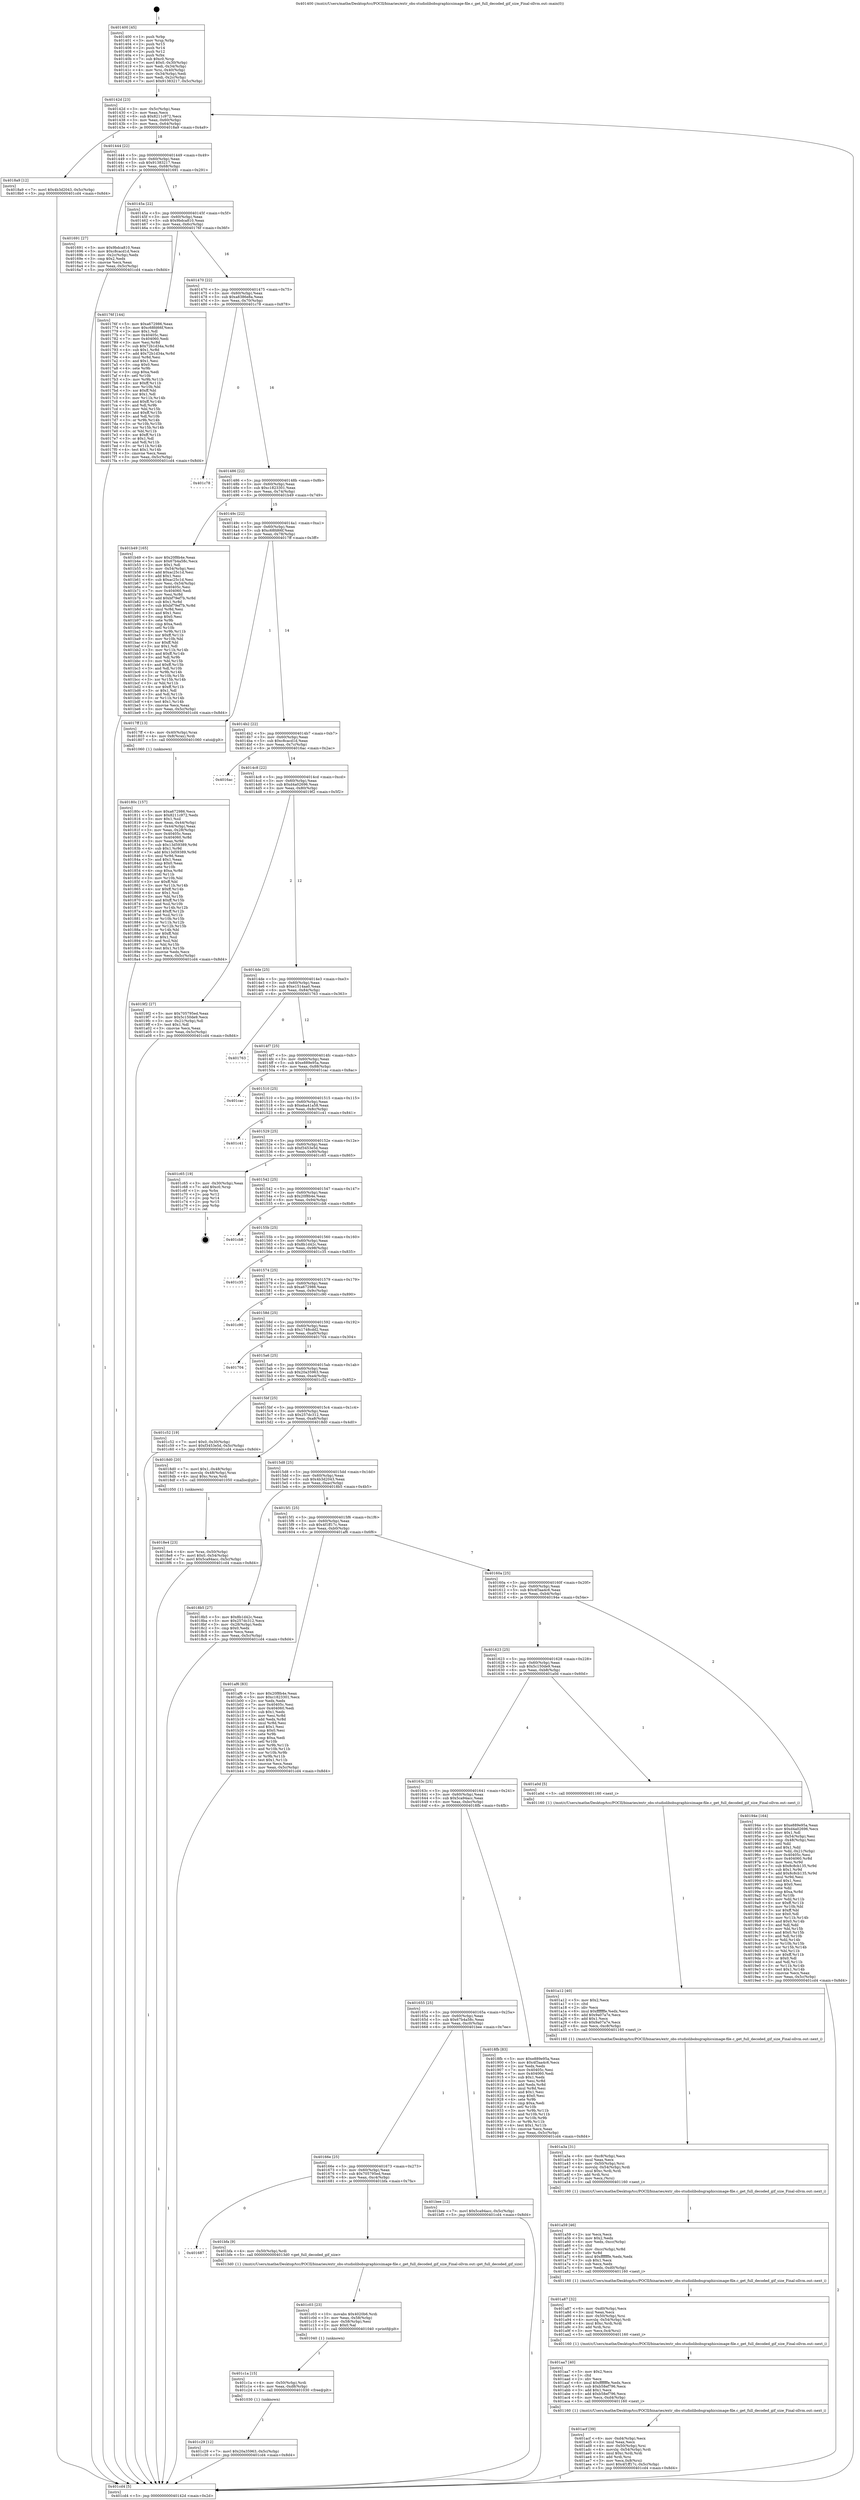 digraph "0x401400" {
  label = "0x401400 (/mnt/c/Users/mathe/Desktop/tcc/POCII/binaries/extr_obs-studiolibobsgraphicsimage-file.c_get_full_decoded_gif_size_Final-ollvm.out::main(0))"
  labelloc = "t"
  node[shape=record]

  Entry [label="",width=0.3,height=0.3,shape=circle,fillcolor=black,style=filled]
  "0x40142d" [label="{
     0x40142d [23]\l
     | [instrs]\l
     &nbsp;&nbsp;0x40142d \<+3\>: mov -0x5c(%rbp),%eax\l
     &nbsp;&nbsp;0x401430 \<+2\>: mov %eax,%ecx\l
     &nbsp;&nbsp;0x401432 \<+6\>: sub $0x8211c972,%ecx\l
     &nbsp;&nbsp;0x401438 \<+3\>: mov %eax,-0x60(%rbp)\l
     &nbsp;&nbsp;0x40143b \<+3\>: mov %ecx,-0x64(%rbp)\l
     &nbsp;&nbsp;0x40143e \<+6\>: je 00000000004018a9 \<main+0x4a9\>\l
  }"]
  "0x4018a9" [label="{
     0x4018a9 [12]\l
     | [instrs]\l
     &nbsp;&nbsp;0x4018a9 \<+7\>: movl $0x4b3d2043,-0x5c(%rbp)\l
     &nbsp;&nbsp;0x4018b0 \<+5\>: jmp 0000000000401cd4 \<main+0x8d4\>\l
  }"]
  "0x401444" [label="{
     0x401444 [22]\l
     | [instrs]\l
     &nbsp;&nbsp;0x401444 \<+5\>: jmp 0000000000401449 \<main+0x49\>\l
     &nbsp;&nbsp;0x401449 \<+3\>: mov -0x60(%rbp),%eax\l
     &nbsp;&nbsp;0x40144c \<+5\>: sub $0x91383217,%eax\l
     &nbsp;&nbsp;0x401451 \<+3\>: mov %eax,-0x68(%rbp)\l
     &nbsp;&nbsp;0x401454 \<+6\>: je 0000000000401691 \<main+0x291\>\l
  }"]
  Exit [label="",width=0.3,height=0.3,shape=circle,fillcolor=black,style=filled,peripheries=2]
  "0x401691" [label="{
     0x401691 [27]\l
     | [instrs]\l
     &nbsp;&nbsp;0x401691 \<+5\>: mov $0x9bdca810,%eax\l
     &nbsp;&nbsp;0x401696 \<+5\>: mov $0xc8cacd1d,%ecx\l
     &nbsp;&nbsp;0x40169b \<+3\>: mov -0x2c(%rbp),%edx\l
     &nbsp;&nbsp;0x40169e \<+3\>: cmp $0x2,%edx\l
     &nbsp;&nbsp;0x4016a1 \<+3\>: cmovne %ecx,%eax\l
     &nbsp;&nbsp;0x4016a4 \<+3\>: mov %eax,-0x5c(%rbp)\l
     &nbsp;&nbsp;0x4016a7 \<+5\>: jmp 0000000000401cd4 \<main+0x8d4\>\l
  }"]
  "0x40145a" [label="{
     0x40145a [22]\l
     | [instrs]\l
     &nbsp;&nbsp;0x40145a \<+5\>: jmp 000000000040145f \<main+0x5f\>\l
     &nbsp;&nbsp;0x40145f \<+3\>: mov -0x60(%rbp),%eax\l
     &nbsp;&nbsp;0x401462 \<+5\>: sub $0x9bdca810,%eax\l
     &nbsp;&nbsp;0x401467 \<+3\>: mov %eax,-0x6c(%rbp)\l
     &nbsp;&nbsp;0x40146a \<+6\>: je 000000000040176f \<main+0x36f\>\l
  }"]
  "0x401cd4" [label="{
     0x401cd4 [5]\l
     | [instrs]\l
     &nbsp;&nbsp;0x401cd4 \<+5\>: jmp 000000000040142d \<main+0x2d\>\l
  }"]
  "0x401400" [label="{
     0x401400 [45]\l
     | [instrs]\l
     &nbsp;&nbsp;0x401400 \<+1\>: push %rbp\l
     &nbsp;&nbsp;0x401401 \<+3\>: mov %rsp,%rbp\l
     &nbsp;&nbsp;0x401404 \<+2\>: push %r15\l
     &nbsp;&nbsp;0x401406 \<+2\>: push %r14\l
     &nbsp;&nbsp;0x401408 \<+2\>: push %r12\l
     &nbsp;&nbsp;0x40140a \<+1\>: push %rbx\l
     &nbsp;&nbsp;0x40140b \<+7\>: sub $0xc0,%rsp\l
     &nbsp;&nbsp;0x401412 \<+7\>: movl $0x0,-0x30(%rbp)\l
     &nbsp;&nbsp;0x401419 \<+3\>: mov %edi,-0x34(%rbp)\l
     &nbsp;&nbsp;0x40141c \<+4\>: mov %rsi,-0x40(%rbp)\l
     &nbsp;&nbsp;0x401420 \<+3\>: mov -0x34(%rbp),%edi\l
     &nbsp;&nbsp;0x401423 \<+3\>: mov %edi,-0x2c(%rbp)\l
     &nbsp;&nbsp;0x401426 \<+7\>: movl $0x91383217,-0x5c(%rbp)\l
  }"]
  "0x401c29" [label="{
     0x401c29 [12]\l
     | [instrs]\l
     &nbsp;&nbsp;0x401c29 \<+7\>: movl $0x20a35963,-0x5c(%rbp)\l
     &nbsp;&nbsp;0x401c30 \<+5\>: jmp 0000000000401cd4 \<main+0x8d4\>\l
  }"]
  "0x40176f" [label="{
     0x40176f [144]\l
     | [instrs]\l
     &nbsp;&nbsp;0x40176f \<+5\>: mov $0xa672986,%eax\l
     &nbsp;&nbsp;0x401774 \<+5\>: mov $0xc68fd66f,%ecx\l
     &nbsp;&nbsp;0x401779 \<+2\>: mov $0x1,%dl\l
     &nbsp;&nbsp;0x40177b \<+7\>: mov 0x40405c,%esi\l
     &nbsp;&nbsp;0x401782 \<+7\>: mov 0x404060,%edi\l
     &nbsp;&nbsp;0x401789 \<+3\>: mov %esi,%r8d\l
     &nbsp;&nbsp;0x40178c \<+7\>: sub $0x72b1d34a,%r8d\l
     &nbsp;&nbsp;0x401793 \<+4\>: sub $0x1,%r8d\l
     &nbsp;&nbsp;0x401797 \<+7\>: add $0x72b1d34a,%r8d\l
     &nbsp;&nbsp;0x40179e \<+4\>: imul %r8d,%esi\l
     &nbsp;&nbsp;0x4017a2 \<+3\>: and $0x1,%esi\l
     &nbsp;&nbsp;0x4017a5 \<+3\>: cmp $0x0,%esi\l
     &nbsp;&nbsp;0x4017a8 \<+4\>: sete %r9b\l
     &nbsp;&nbsp;0x4017ac \<+3\>: cmp $0xa,%edi\l
     &nbsp;&nbsp;0x4017af \<+4\>: setl %r10b\l
     &nbsp;&nbsp;0x4017b3 \<+3\>: mov %r9b,%r11b\l
     &nbsp;&nbsp;0x4017b6 \<+4\>: xor $0xff,%r11b\l
     &nbsp;&nbsp;0x4017ba \<+3\>: mov %r10b,%bl\l
     &nbsp;&nbsp;0x4017bd \<+3\>: xor $0xff,%bl\l
     &nbsp;&nbsp;0x4017c0 \<+3\>: xor $0x1,%dl\l
     &nbsp;&nbsp;0x4017c3 \<+3\>: mov %r11b,%r14b\l
     &nbsp;&nbsp;0x4017c6 \<+4\>: and $0xff,%r14b\l
     &nbsp;&nbsp;0x4017ca \<+3\>: and %dl,%r9b\l
     &nbsp;&nbsp;0x4017cd \<+3\>: mov %bl,%r15b\l
     &nbsp;&nbsp;0x4017d0 \<+4\>: and $0xff,%r15b\l
     &nbsp;&nbsp;0x4017d4 \<+3\>: and %dl,%r10b\l
     &nbsp;&nbsp;0x4017d7 \<+3\>: or %r9b,%r14b\l
     &nbsp;&nbsp;0x4017da \<+3\>: or %r10b,%r15b\l
     &nbsp;&nbsp;0x4017dd \<+3\>: xor %r15b,%r14b\l
     &nbsp;&nbsp;0x4017e0 \<+3\>: or %bl,%r11b\l
     &nbsp;&nbsp;0x4017e3 \<+4\>: xor $0xff,%r11b\l
     &nbsp;&nbsp;0x4017e7 \<+3\>: or $0x1,%dl\l
     &nbsp;&nbsp;0x4017ea \<+3\>: and %dl,%r11b\l
     &nbsp;&nbsp;0x4017ed \<+3\>: or %r11b,%r14b\l
     &nbsp;&nbsp;0x4017f0 \<+4\>: test $0x1,%r14b\l
     &nbsp;&nbsp;0x4017f4 \<+3\>: cmovne %ecx,%eax\l
     &nbsp;&nbsp;0x4017f7 \<+3\>: mov %eax,-0x5c(%rbp)\l
     &nbsp;&nbsp;0x4017fa \<+5\>: jmp 0000000000401cd4 \<main+0x8d4\>\l
  }"]
  "0x401470" [label="{
     0x401470 [22]\l
     | [instrs]\l
     &nbsp;&nbsp;0x401470 \<+5\>: jmp 0000000000401475 \<main+0x75\>\l
     &nbsp;&nbsp;0x401475 \<+3\>: mov -0x60(%rbp),%eax\l
     &nbsp;&nbsp;0x401478 \<+5\>: sub $0xa8386e8a,%eax\l
     &nbsp;&nbsp;0x40147d \<+3\>: mov %eax,-0x70(%rbp)\l
     &nbsp;&nbsp;0x401480 \<+6\>: je 0000000000401c78 \<main+0x878\>\l
  }"]
  "0x401c1a" [label="{
     0x401c1a [15]\l
     | [instrs]\l
     &nbsp;&nbsp;0x401c1a \<+4\>: mov -0x50(%rbp),%rdi\l
     &nbsp;&nbsp;0x401c1e \<+6\>: mov %eax,-0xd8(%rbp)\l
     &nbsp;&nbsp;0x401c24 \<+5\>: call 0000000000401030 \<free@plt\>\l
     | [calls]\l
     &nbsp;&nbsp;0x401030 \{1\} (unknown)\l
  }"]
  "0x401c78" [label="{
     0x401c78\l
  }", style=dashed]
  "0x401486" [label="{
     0x401486 [22]\l
     | [instrs]\l
     &nbsp;&nbsp;0x401486 \<+5\>: jmp 000000000040148b \<main+0x8b\>\l
     &nbsp;&nbsp;0x40148b \<+3\>: mov -0x60(%rbp),%eax\l
     &nbsp;&nbsp;0x40148e \<+5\>: sub $0xc1823301,%eax\l
     &nbsp;&nbsp;0x401493 \<+3\>: mov %eax,-0x74(%rbp)\l
     &nbsp;&nbsp;0x401496 \<+6\>: je 0000000000401b49 \<main+0x749\>\l
  }"]
  "0x401c03" [label="{
     0x401c03 [23]\l
     | [instrs]\l
     &nbsp;&nbsp;0x401c03 \<+10\>: movabs $0x4020b6,%rdi\l
     &nbsp;&nbsp;0x401c0d \<+3\>: mov %eax,-0x58(%rbp)\l
     &nbsp;&nbsp;0x401c10 \<+3\>: mov -0x58(%rbp),%esi\l
     &nbsp;&nbsp;0x401c13 \<+2\>: mov $0x0,%al\l
     &nbsp;&nbsp;0x401c15 \<+5\>: call 0000000000401040 \<printf@plt\>\l
     | [calls]\l
     &nbsp;&nbsp;0x401040 \{1\} (unknown)\l
  }"]
  "0x401b49" [label="{
     0x401b49 [165]\l
     | [instrs]\l
     &nbsp;&nbsp;0x401b49 \<+5\>: mov $0x20f8b4e,%eax\l
     &nbsp;&nbsp;0x401b4e \<+5\>: mov $0x67b4a58c,%ecx\l
     &nbsp;&nbsp;0x401b53 \<+2\>: mov $0x1,%dl\l
     &nbsp;&nbsp;0x401b55 \<+3\>: mov -0x54(%rbp),%esi\l
     &nbsp;&nbsp;0x401b58 \<+6\>: add $0xac25c1d,%esi\l
     &nbsp;&nbsp;0x401b5e \<+3\>: add $0x1,%esi\l
     &nbsp;&nbsp;0x401b61 \<+6\>: sub $0xac25c1d,%esi\l
     &nbsp;&nbsp;0x401b67 \<+3\>: mov %esi,-0x54(%rbp)\l
     &nbsp;&nbsp;0x401b6a \<+7\>: mov 0x40405c,%esi\l
     &nbsp;&nbsp;0x401b71 \<+7\>: mov 0x404060,%edi\l
     &nbsp;&nbsp;0x401b78 \<+3\>: mov %esi,%r8d\l
     &nbsp;&nbsp;0x401b7b \<+7\>: add $0xbf79ef7b,%r8d\l
     &nbsp;&nbsp;0x401b82 \<+4\>: sub $0x1,%r8d\l
     &nbsp;&nbsp;0x401b86 \<+7\>: sub $0xbf79ef7b,%r8d\l
     &nbsp;&nbsp;0x401b8d \<+4\>: imul %r8d,%esi\l
     &nbsp;&nbsp;0x401b91 \<+3\>: and $0x1,%esi\l
     &nbsp;&nbsp;0x401b94 \<+3\>: cmp $0x0,%esi\l
     &nbsp;&nbsp;0x401b97 \<+4\>: sete %r9b\l
     &nbsp;&nbsp;0x401b9b \<+3\>: cmp $0xa,%edi\l
     &nbsp;&nbsp;0x401b9e \<+4\>: setl %r10b\l
     &nbsp;&nbsp;0x401ba2 \<+3\>: mov %r9b,%r11b\l
     &nbsp;&nbsp;0x401ba5 \<+4\>: xor $0xff,%r11b\l
     &nbsp;&nbsp;0x401ba9 \<+3\>: mov %r10b,%bl\l
     &nbsp;&nbsp;0x401bac \<+3\>: xor $0xff,%bl\l
     &nbsp;&nbsp;0x401baf \<+3\>: xor $0x1,%dl\l
     &nbsp;&nbsp;0x401bb2 \<+3\>: mov %r11b,%r14b\l
     &nbsp;&nbsp;0x401bb5 \<+4\>: and $0xff,%r14b\l
     &nbsp;&nbsp;0x401bb9 \<+3\>: and %dl,%r9b\l
     &nbsp;&nbsp;0x401bbc \<+3\>: mov %bl,%r15b\l
     &nbsp;&nbsp;0x401bbf \<+4\>: and $0xff,%r15b\l
     &nbsp;&nbsp;0x401bc3 \<+3\>: and %dl,%r10b\l
     &nbsp;&nbsp;0x401bc6 \<+3\>: or %r9b,%r14b\l
     &nbsp;&nbsp;0x401bc9 \<+3\>: or %r10b,%r15b\l
     &nbsp;&nbsp;0x401bcc \<+3\>: xor %r15b,%r14b\l
     &nbsp;&nbsp;0x401bcf \<+3\>: or %bl,%r11b\l
     &nbsp;&nbsp;0x401bd2 \<+4\>: xor $0xff,%r11b\l
     &nbsp;&nbsp;0x401bd6 \<+3\>: or $0x1,%dl\l
     &nbsp;&nbsp;0x401bd9 \<+3\>: and %dl,%r11b\l
     &nbsp;&nbsp;0x401bdc \<+3\>: or %r11b,%r14b\l
     &nbsp;&nbsp;0x401bdf \<+4\>: test $0x1,%r14b\l
     &nbsp;&nbsp;0x401be3 \<+3\>: cmovne %ecx,%eax\l
     &nbsp;&nbsp;0x401be6 \<+3\>: mov %eax,-0x5c(%rbp)\l
     &nbsp;&nbsp;0x401be9 \<+5\>: jmp 0000000000401cd4 \<main+0x8d4\>\l
  }"]
  "0x40149c" [label="{
     0x40149c [22]\l
     | [instrs]\l
     &nbsp;&nbsp;0x40149c \<+5\>: jmp 00000000004014a1 \<main+0xa1\>\l
     &nbsp;&nbsp;0x4014a1 \<+3\>: mov -0x60(%rbp),%eax\l
     &nbsp;&nbsp;0x4014a4 \<+5\>: sub $0xc68fd66f,%eax\l
     &nbsp;&nbsp;0x4014a9 \<+3\>: mov %eax,-0x78(%rbp)\l
     &nbsp;&nbsp;0x4014ac \<+6\>: je 00000000004017ff \<main+0x3ff\>\l
  }"]
  "0x401687" [label="{
     0x401687\l
  }", style=dashed]
  "0x4017ff" [label="{
     0x4017ff [13]\l
     | [instrs]\l
     &nbsp;&nbsp;0x4017ff \<+4\>: mov -0x40(%rbp),%rax\l
     &nbsp;&nbsp;0x401803 \<+4\>: mov 0x8(%rax),%rdi\l
     &nbsp;&nbsp;0x401807 \<+5\>: call 0000000000401060 \<atoi@plt\>\l
     | [calls]\l
     &nbsp;&nbsp;0x401060 \{1\} (unknown)\l
  }"]
  "0x4014b2" [label="{
     0x4014b2 [22]\l
     | [instrs]\l
     &nbsp;&nbsp;0x4014b2 \<+5\>: jmp 00000000004014b7 \<main+0xb7\>\l
     &nbsp;&nbsp;0x4014b7 \<+3\>: mov -0x60(%rbp),%eax\l
     &nbsp;&nbsp;0x4014ba \<+5\>: sub $0xc8cacd1d,%eax\l
     &nbsp;&nbsp;0x4014bf \<+3\>: mov %eax,-0x7c(%rbp)\l
     &nbsp;&nbsp;0x4014c2 \<+6\>: je 00000000004016ac \<main+0x2ac\>\l
  }"]
  "0x40180c" [label="{
     0x40180c [157]\l
     | [instrs]\l
     &nbsp;&nbsp;0x40180c \<+5\>: mov $0xa672986,%ecx\l
     &nbsp;&nbsp;0x401811 \<+5\>: mov $0x8211c972,%edx\l
     &nbsp;&nbsp;0x401816 \<+3\>: mov $0x1,%sil\l
     &nbsp;&nbsp;0x401819 \<+3\>: mov %eax,-0x44(%rbp)\l
     &nbsp;&nbsp;0x40181c \<+3\>: mov -0x44(%rbp),%eax\l
     &nbsp;&nbsp;0x40181f \<+3\>: mov %eax,-0x28(%rbp)\l
     &nbsp;&nbsp;0x401822 \<+7\>: mov 0x40405c,%eax\l
     &nbsp;&nbsp;0x401829 \<+8\>: mov 0x404060,%r8d\l
     &nbsp;&nbsp;0x401831 \<+3\>: mov %eax,%r9d\l
     &nbsp;&nbsp;0x401834 \<+7\>: sub $0x13d59389,%r9d\l
     &nbsp;&nbsp;0x40183b \<+4\>: sub $0x1,%r9d\l
     &nbsp;&nbsp;0x40183f \<+7\>: add $0x13d59389,%r9d\l
     &nbsp;&nbsp;0x401846 \<+4\>: imul %r9d,%eax\l
     &nbsp;&nbsp;0x40184a \<+3\>: and $0x1,%eax\l
     &nbsp;&nbsp;0x40184d \<+3\>: cmp $0x0,%eax\l
     &nbsp;&nbsp;0x401850 \<+4\>: sete %r10b\l
     &nbsp;&nbsp;0x401854 \<+4\>: cmp $0xa,%r8d\l
     &nbsp;&nbsp;0x401858 \<+4\>: setl %r11b\l
     &nbsp;&nbsp;0x40185c \<+3\>: mov %r10b,%bl\l
     &nbsp;&nbsp;0x40185f \<+3\>: xor $0xff,%bl\l
     &nbsp;&nbsp;0x401862 \<+3\>: mov %r11b,%r14b\l
     &nbsp;&nbsp;0x401865 \<+4\>: xor $0xff,%r14b\l
     &nbsp;&nbsp;0x401869 \<+4\>: xor $0x1,%sil\l
     &nbsp;&nbsp;0x40186d \<+3\>: mov %bl,%r15b\l
     &nbsp;&nbsp;0x401870 \<+4\>: and $0xff,%r15b\l
     &nbsp;&nbsp;0x401874 \<+3\>: and %sil,%r10b\l
     &nbsp;&nbsp;0x401877 \<+3\>: mov %r14b,%r12b\l
     &nbsp;&nbsp;0x40187a \<+4\>: and $0xff,%r12b\l
     &nbsp;&nbsp;0x40187e \<+3\>: and %sil,%r11b\l
     &nbsp;&nbsp;0x401881 \<+3\>: or %r10b,%r15b\l
     &nbsp;&nbsp;0x401884 \<+3\>: or %r11b,%r12b\l
     &nbsp;&nbsp;0x401887 \<+3\>: xor %r12b,%r15b\l
     &nbsp;&nbsp;0x40188a \<+3\>: or %r14b,%bl\l
     &nbsp;&nbsp;0x40188d \<+3\>: xor $0xff,%bl\l
     &nbsp;&nbsp;0x401890 \<+4\>: or $0x1,%sil\l
     &nbsp;&nbsp;0x401894 \<+3\>: and %sil,%bl\l
     &nbsp;&nbsp;0x401897 \<+3\>: or %bl,%r15b\l
     &nbsp;&nbsp;0x40189a \<+4\>: test $0x1,%r15b\l
     &nbsp;&nbsp;0x40189e \<+3\>: cmovne %edx,%ecx\l
     &nbsp;&nbsp;0x4018a1 \<+3\>: mov %ecx,-0x5c(%rbp)\l
     &nbsp;&nbsp;0x4018a4 \<+5\>: jmp 0000000000401cd4 \<main+0x8d4\>\l
  }"]
  "0x401bfa" [label="{
     0x401bfa [9]\l
     | [instrs]\l
     &nbsp;&nbsp;0x401bfa \<+4\>: mov -0x50(%rbp),%rdi\l
     &nbsp;&nbsp;0x401bfe \<+5\>: call 00000000004013d0 \<get_full_decoded_gif_size\>\l
     | [calls]\l
     &nbsp;&nbsp;0x4013d0 \{1\} (/mnt/c/Users/mathe/Desktop/tcc/POCII/binaries/extr_obs-studiolibobsgraphicsimage-file.c_get_full_decoded_gif_size_Final-ollvm.out::get_full_decoded_gif_size)\l
  }"]
  "0x4016ac" [label="{
     0x4016ac\l
  }", style=dashed]
  "0x4014c8" [label="{
     0x4014c8 [22]\l
     | [instrs]\l
     &nbsp;&nbsp;0x4014c8 \<+5\>: jmp 00000000004014cd \<main+0xcd\>\l
     &nbsp;&nbsp;0x4014cd \<+3\>: mov -0x60(%rbp),%eax\l
     &nbsp;&nbsp;0x4014d0 \<+5\>: sub $0xd4a02696,%eax\l
     &nbsp;&nbsp;0x4014d5 \<+3\>: mov %eax,-0x80(%rbp)\l
     &nbsp;&nbsp;0x4014d8 \<+6\>: je 00000000004019f2 \<main+0x5f2\>\l
  }"]
  "0x40166e" [label="{
     0x40166e [25]\l
     | [instrs]\l
     &nbsp;&nbsp;0x40166e \<+5\>: jmp 0000000000401673 \<main+0x273\>\l
     &nbsp;&nbsp;0x401673 \<+3\>: mov -0x60(%rbp),%eax\l
     &nbsp;&nbsp;0x401676 \<+5\>: sub $0x705795ed,%eax\l
     &nbsp;&nbsp;0x40167b \<+6\>: mov %eax,-0xc4(%rbp)\l
     &nbsp;&nbsp;0x401681 \<+6\>: je 0000000000401bfa \<main+0x7fa\>\l
  }"]
  "0x4019f2" [label="{
     0x4019f2 [27]\l
     | [instrs]\l
     &nbsp;&nbsp;0x4019f2 \<+5\>: mov $0x705795ed,%eax\l
     &nbsp;&nbsp;0x4019f7 \<+5\>: mov $0x5c150de9,%ecx\l
     &nbsp;&nbsp;0x4019fc \<+3\>: mov -0x21(%rbp),%dl\l
     &nbsp;&nbsp;0x4019ff \<+3\>: test $0x1,%dl\l
     &nbsp;&nbsp;0x401a02 \<+3\>: cmovne %ecx,%eax\l
     &nbsp;&nbsp;0x401a05 \<+3\>: mov %eax,-0x5c(%rbp)\l
     &nbsp;&nbsp;0x401a08 \<+5\>: jmp 0000000000401cd4 \<main+0x8d4\>\l
  }"]
  "0x4014de" [label="{
     0x4014de [25]\l
     | [instrs]\l
     &nbsp;&nbsp;0x4014de \<+5\>: jmp 00000000004014e3 \<main+0xe3\>\l
     &nbsp;&nbsp;0x4014e3 \<+3\>: mov -0x60(%rbp),%eax\l
     &nbsp;&nbsp;0x4014e6 \<+5\>: sub $0xe1514aa0,%eax\l
     &nbsp;&nbsp;0x4014eb \<+6\>: mov %eax,-0x84(%rbp)\l
     &nbsp;&nbsp;0x4014f1 \<+6\>: je 0000000000401763 \<main+0x363\>\l
  }"]
  "0x401bee" [label="{
     0x401bee [12]\l
     | [instrs]\l
     &nbsp;&nbsp;0x401bee \<+7\>: movl $0x5ca94acc,-0x5c(%rbp)\l
     &nbsp;&nbsp;0x401bf5 \<+5\>: jmp 0000000000401cd4 \<main+0x8d4\>\l
  }"]
  "0x401763" [label="{
     0x401763\l
  }", style=dashed]
  "0x4014f7" [label="{
     0x4014f7 [25]\l
     | [instrs]\l
     &nbsp;&nbsp;0x4014f7 \<+5\>: jmp 00000000004014fc \<main+0xfc\>\l
     &nbsp;&nbsp;0x4014fc \<+3\>: mov -0x60(%rbp),%eax\l
     &nbsp;&nbsp;0x4014ff \<+5\>: sub $0xe889e95a,%eax\l
     &nbsp;&nbsp;0x401504 \<+6\>: mov %eax,-0x88(%rbp)\l
     &nbsp;&nbsp;0x40150a \<+6\>: je 0000000000401cac \<main+0x8ac\>\l
  }"]
  "0x401acf" [label="{
     0x401acf [39]\l
     | [instrs]\l
     &nbsp;&nbsp;0x401acf \<+6\>: mov -0xd4(%rbp),%ecx\l
     &nbsp;&nbsp;0x401ad5 \<+3\>: imul %eax,%ecx\l
     &nbsp;&nbsp;0x401ad8 \<+4\>: mov -0x50(%rbp),%rsi\l
     &nbsp;&nbsp;0x401adc \<+4\>: movslq -0x54(%rbp),%rdi\l
     &nbsp;&nbsp;0x401ae0 \<+4\>: imul $0xc,%rdi,%rdi\l
     &nbsp;&nbsp;0x401ae4 \<+3\>: add %rdi,%rsi\l
     &nbsp;&nbsp;0x401ae7 \<+3\>: mov %ecx,0x8(%rsi)\l
     &nbsp;&nbsp;0x401aea \<+7\>: movl $0x4f1ff17c,-0x5c(%rbp)\l
     &nbsp;&nbsp;0x401af1 \<+5\>: jmp 0000000000401cd4 \<main+0x8d4\>\l
  }"]
  "0x401cac" [label="{
     0x401cac\l
  }", style=dashed]
  "0x401510" [label="{
     0x401510 [25]\l
     | [instrs]\l
     &nbsp;&nbsp;0x401510 \<+5\>: jmp 0000000000401515 \<main+0x115\>\l
     &nbsp;&nbsp;0x401515 \<+3\>: mov -0x60(%rbp),%eax\l
     &nbsp;&nbsp;0x401518 \<+5\>: sub $0xeba41a58,%eax\l
     &nbsp;&nbsp;0x40151d \<+6\>: mov %eax,-0x8c(%rbp)\l
     &nbsp;&nbsp;0x401523 \<+6\>: je 0000000000401c41 \<main+0x841\>\l
  }"]
  "0x401aa7" [label="{
     0x401aa7 [40]\l
     | [instrs]\l
     &nbsp;&nbsp;0x401aa7 \<+5\>: mov $0x2,%ecx\l
     &nbsp;&nbsp;0x401aac \<+1\>: cltd\l
     &nbsp;&nbsp;0x401aad \<+2\>: idiv %ecx\l
     &nbsp;&nbsp;0x401aaf \<+6\>: imul $0xfffffffe,%edx,%ecx\l
     &nbsp;&nbsp;0x401ab5 \<+6\>: sub $0xb58ef796,%ecx\l
     &nbsp;&nbsp;0x401abb \<+3\>: add $0x1,%ecx\l
     &nbsp;&nbsp;0x401abe \<+6\>: add $0xb58ef796,%ecx\l
     &nbsp;&nbsp;0x401ac4 \<+6\>: mov %ecx,-0xd4(%rbp)\l
     &nbsp;&nbsp;0x401aca \<+5\>: call 0000000000401160 \<next_i\>\l
     | [calls]\l
     &nbsp;&nbsp;0x401160 \{1\} (/mnt/c/Users/mathe/Desktop/tcc/POCII/binaries/extr_obs-studiolibobsgraphicsimage-file.c_get_full_decoded_gif_size_Final-ollvm.out::next_i)\l
  }"]
  "0x401c41" [label="{
     0x401c41\l
  }", style=dashed]
  "0x401529" [label="{
     0x401529 [25]\l
     | [instrs]\l
     &nbsp;&nbsp;0x401529 \<+5\>: jmp 000000000040152e \<main+0x12e\>\l
     &nbsp;&nbsp;0x40152e \<+3\>: mov -0x60(%rbp),%eax\l
     &nbsp;&nbsp;0x401531 \<+5\>: sub $0xf3453e5d,%eax\l
     &nbsp;&nbsp;0x401536 \<+6\>: mov %eax,-0x90(%rbp)\l
     &nbsp;&nbsp;0x40153c \<+6\>: je 0000000000401c65 \<main+0x865\>\l
  }"]
  "0x401a87" [label="{
     0x401a87 [32]\l
     | [instrs]\l
     &nbsp;&nbsp;0x401a87 \<+6\>: mov -0xd0(%rbp),%ecx\l
     &nbsp;&nbsp;0x401a8d \<+3\>: imul %eax,%ecx\l
     &nbsp;&nbsp;0x401a90 \<+4\>: mov -0x50(%rbp),%rsi\l
     &nbsp;&nbsp;0x401a94 \<+4\>: movslq -0x54(%rbp),%rdi\l
     &nbsp;&nbsp;0x401a98 \<+4\>: imul $0xc,%rdi,%rdi\l
     &nbsp;&nbsp;0x401a9c \<+3\>: add %rdi,%rsi\l
     &nbsp;&nbsp;0x401a9f \<+3\>: mov %ecx,0x4(%rsi)\l
     &nbsp;&nbsp;0x401aa2 \<+5\>: call 0000000000401160 \<next_i\>\l
     | [calls]\l
     &nbsp;&nbsp;0x401160 \{1\} (/mnt/c/Users/mathe/Desktop/tcc/POCII/binaries/extr_obs-studiolibobsgraphicsimage-file.c_get_full_decoded_gif_size_Final-ollvm.out::next_i)\l
  }"]
  "0x401c65" [label="{
     0x401c65 [19]\l
     | [instrs]\l
     &nbsp;&nbsp;0x401c65 \<+3\>: mov -0x30(%rbp),%eax\l
     &nbsp;&nbsp;0x401c68 \<+7\>: add $0xc0,%rsp\l
     &nbsp;&nbsp;0x401c6f \<+1\>: pop %rbx\l
     &nbsp;&nbsp;0x401c70 \<+2\>: pop %r12\l
     &nbsp;&nbsp;0x401c72 \<+2\>: pop %r14\l
     &nbsp;&nbsp;0x401c74 \<+2\>: pop %r15\l
     &nbsp;&nbsp;0x401c76 \<+1\>: pop %rbp\l
     &nbsp;&nbsp;0x401c77 \<+1\>: ret\l
  }"]
  "0x401542" [label="{
     0x401542 [25]\l
     | [instrs]\l
     &nbsp;&nbsp;0x401542 \<+5\>: jmp 0000000000401547 \<main+0x147\>\l
     &nbsp;&nbsp;0x401547 \<+3\>: mov -0x60(%rbp),%eax\l
     &nbsp;&nbsp;0x40154a \<+5\>: sub $0x20f8b4e,%eax\l
     &nbsp;&nbsp;0x40154f \<+6\>: mov %eax,-0x94(%rbp)\l
     &nbsp;&nbsp;0x401555 \<+6\>: je 0000000000401cb8 \<main+0x8b8\>\l
  }"]
  "0x401a59" [label="{
     0x401a59 [46]\l
     | [instrs]\l
     &nbsp;&nbsp;0x401a59 \<+2\>: xor %ecx,%ecx\l
     &nbsp;&nbsp;0x401a5b \<+5\>: mov $0x2,%edx\l
     &nbsp;&nbsp;0x401a60 \<+6\>: mov %edx,-0xcc(%rbp)\l
     &nbsp;&nbsp;0x401a66 \<+1\>: cltd\l
     &nbsp;&nbsp;0x401a67 \<+7\>: mov -0xcc(%rbp),%r8d\l
     &nbsp;&nbsp;0x401a6e \<+3\>: idiv %r8d\l
     &nbsp;&nbsp;0x401a71 \<+6\>: imul $0xfffffffe,%edx,%edx\l
     &nbsp;&nbsp;0x401a77 \<+3\>: sub $0x1,%ecx\l
     &nbsp;&nbsp;0x401a7a \<+2\>: sub %ecx,%edx\l
     &nbsp;&nbsp;0x401a7c \<+6\>: mov %edx,-0xd0(%rbp)\l
     &nbsp;&nbsp;0x401a82 \<+5\>: call 0000000000401160 \<next_i\>\l
     | [calls]\l
     &nbsp;&nbsp;0x401160 \{1\} (/mnt/c/Users/mathe/Desktop/tcc/POCII/binaries/extr_obs-studiolibobsgraphicsimage-file.c_get_full_decoded_gif_size_Final-ollvm.out::next_i)\l
  }"]
  "0x401cb8" [label="{
     0x401cb8\l
  }", style=dashed]
  "0x40155b" [label="{
     0x40155b [25]\l
     | [instrs]\l
     &nbsp;&nbsp;0x40155b \<+5\>: jmp 0000000000401560 \<main+0x160\>\l
     &nbsp;&nbsp;0x401560 \<+3\>: mov -0x60(%rbp),%eax\l
     &nbsp;&nbsp;0x401563 \<+5\>: sub $0x8b1d42c,%eax\l
     &nbsp;&nbsp;0x401568 \<+6\>: mov %eax,-0x98(%rbp)\l
     &nbsp;&nbsp;0x40156e \<+6\>: je 0000000000401c35 \<main+0x835\>\l
  }"]
  "0x401a3a" [label="{
     0x401a3a [31]\l
     | [instrs]\l
     &nbsp;&nbsp;0x401a3a \<+6\>: mov -0xc8(%rbp),%ecx\l
     &nbsp;&nbsp;0x401a40 \<+3\>: imul %eax,%ecx\l
     &nbsp;&nbsp;0x401a43 \<+4\>: mov -0x50(%rbp),%rsi\l
     &nbsp;&nbsp;0x401a47 \<+4\>: movslq -0x54(%rbp),%rdi\l
     &nbsp;&nbsp;0x401a4b \<+4\>: imul $0xc,%rdi,%rdi\l
     &nbsp;&nbsp;0x401a4f \<+3\>: add %rdi,%rsi\l
     &nbsp;&nbsp;0x401a52 \<+2\>: mov %ecx,(%rsi)\l
     &nbsp;&nbsp;0x401a54 \<+5\>: call 0000000000401160 \<next_i\>\l
     | [calls]\l
     &nbsp;&nbsp;0x401160 \{1\} (/mnt/c/Users/mathe/Desktop/tcc/POCII/binaries/extr_obs-studiolibobsgraphicsimage-file.c_get_full_decoded_gif_size_Final-ollvm.out::next_i)\l
  }"]
  "0x401c35" [label="{
     0x401c35\l
  }", style=dashed]
  "0x401574" [label="{
     0x401574 [25]\l
     | [instrs]\l
     &nbsp;&nbsp;0x401574 \<+5\>: jmp 0000000000401579 \<main+0x179\>\l
     &nbsp;&nbsp;0x401579 \<+3\>: mov -0x60(%rbp),%eax\l
     &nbsp;&nbsp;0x40157c \<+5\>: sub $0xa672986,%eax\l
     &nbsp;&nbsp;0x401581 \<+6\>: mov %eax,-0x9c(%rbp)\l
     &nbsp;&nbsp;0x401587 \<+6\>: je 0000000000401c90 \<main+0x890\>\l
  }"]
  "0x401a12" [label="{
     0x401a12 [40]\l
     | [instrs]\l
     &nbsp;&nbsp;0x401a12 \<+5\>: mov $0x2,%ecx\l
     &nbsp;&nbsp;0x401a17 \<+1\>: cltd\l
     &nbsp;&nbsp;0x401a18 \<+2\>: idiv %ecx\l
     &nbsp;&nbsp;0x401a1a \<+6\>: imul $0xfffffffe,%edx,%ecx\l
     &nbsp;&nbsp;0x401a20 \<+6\>: add $0x9a07a7e,%ecx\l
     &nbsp;&nbsp;0x401a26 \<+3\>: add $0x1,%ecx\l
     &nbsp;&nbsp;0x401a29 \<+6\>: sub $0x9a07a7e,%ecx\l
     &nbsp;&nbsp;0x401a2f \<+6\>: mov %ecx,-0xc8(%rbp)\l
     &nbsp;&nbsp;0x401a35 \<+5\>: call 0000000000401160 \<next_i\>\l
     | [calls]\l
     &nbsp;&nbsp;0x401160 \{1\} (/mnt/c/Users/mathe/Desktop/tcc/POCII/binaries/extr_obs-studiolibobsgraphicsimage-file.c_get_full_decoded_gif_size_Final-ollvm.out::next_i)\l
  }"]
  "0x401c90" [label="{
     0x401c90\l
  }", style=dashed]
  "0x40158d" [label="{
     0x40158d [25]\l
     | [instrs]\l
     &nbsp;&nbsp;0x40158d \<+5\>: jmp 0000000000401592 \<main+0x192\>\l
     &nbsp;&nbsp;0x401592 \<+3\>: mov -0x60(%rbp),%eax\l
     &nbsp;&nbsp;0x401595 \<+5\>: sub $0x1748cdd2,%eax\l
     &nbsp;&nbsp;0x40159a \<+6\>: mov %eax,-0xa0(%rbp)\l
     &nbsp;&nbsp;0x4015a0 \<+6\>: je 0000000000401704 \<main+0x304\>\l
  }"]
  "0x401655" [label="{
     0x401655 [25]\l
     | [instrs]\l
     &nbsp;&nbsp;0x401655 \<+5\>: jmp 000000000040165a \<main+0x25a\>\l
     &nbsp;&nbsp;0x40165a \<+3\>: mov -0x60(%rbp),%eax\l
     &nbsp;&nbsp;0x40165d \<+5\>: sub $0x67b4a58c,%eax\l
     &nbsp;&nbsp;0x401662 \<+6\>: mov %eax,-0xc0(%rbp)\l
     &nbsp;&nbsp;0x401668 \<+6\>: je 0000000000401bee \<main+0x7ee\>\l
  }"]
  "0x401704" [label="{
     0x401704\l
  }", style=dashed]
  "0x4015a6" [label="{
     0x4015a6 [25]\l
     | [instrs]\l
     &nbsp;&nbsp;0x4015a6 \<+5\>: jmp 00000000004015ab \<main+0x1ab\>\l
     &nbsp;&nbsp;0x4015ab \<+3\>: mov -0x60(%rbp),%eax\l
     &nbsp;&nbsp;0x4015ae \<+5\>: sub $0x20a35963,%eax\l
     &nbsp;&nbsp;0x4015b3 \<+6\>: mov %eax,-0xa4(%rbp)\l
     &nbsp;&nbsp;0x4015b9 \<+6\>: je 0000000000401c52 \<main+0x852\>\l
  }"]
  "0x4018fb" [label="{
     0x4018fb [83]\l
     | [instrs]\l
     &nbsp;&nbsp;0x4018fb \<+5\>: mov $0xe889e95a,%eax\l
     &nbsp;&nbsp;0x401900 \<+5\>: mov $0x4f3aa4c6,%ecx\l
     &nbsp;&nbsp;0x401905 \<+2\>: xor %edx,%edx\l
     &nbsp;&nbsp;0x401907 \<+7\>: mov 0x40405c,%esi\l
     &nbsp;&nbsp;0x40190e \<+7\>: mov 0x404060,%edi\l
     &nbsp;&nbsp;0x401915 \<+3\>: sub $0x1,%edx\l
     &nbsp;&nbsp;0x401918 \<+3\>: mov %esi,%r8d\l
     &nbsp;&nbsp;0x40191b \<+3\>: add %edx,%r8d\l
     &nbsp;&nbsp;0x40191e \<+4\>: imul %r8d,%esi\l
     &nbsp;&nbsp;0x401922 \<+3\>: and $0x1,%esi\l
     &nbsp;&nbsp;0x401925 \<+3\>: cmp $0x0,%esi\l
     &nbsp;&nbsp;0x401928 \<+4\>: sete %r9b\l
     &nbsp;&nbsp;0x40192c \<+3\>: cmp $0xa,%edi\l
     &nbsp;&nbsp;0x40192f \<+4\>: setl %r10b\l
     &nbsp;&nbsp;0x401933 \<+3\>: mov %r9b,%r11b\l
     &nbsp;&nbsp;0x401936 \<+3\>: and %r10b,%r11b\l
     &nbsp;&nbsp;0x401939 \<+3\>: xor %r10b,%r9b\l
     &nbsp;&nbsp;0x40193c \<+3\>: or %r9b,%r11b\l
     &nbsp;&nbsp;0x40193f \<+4\>: test $0x1,%r11b\l
     &nbsp;&nbsp;0x401943 \<+3\>: cmovne %ecx,%eax\l
     &nbsp;&nbsp;0x401946 \<+3\>: mov %eax,-0x5c(%rbp)\l
     &nbsp;&nbsp;0x401949 \<+5\>: jmp 0000000000401cd4 \<main+0x8d4\>\l
  }"]
  "0x401c52" [label="{
     0x401c52 [19]\l
     | [instrs]\l
     &nbsp;&nbsp;0x401c52 \<+7\>: movl $0x0,-0x30(%rbp)\l
     &nbsp;&nbsp;0x401c59 \<+7\>: movl $0xf3453e5d,-0x5c(%rbp)\l
     &nbsp;&nbsp;0x401c60 \<+5\>: jmp 0000000000401cd4 \<main+0x8d4\>\l
  }"]
  "0x4015bf" [label="{
     0x4015bf [25]\l
     | [instrs]\l
     &nbsp;&nbsp;0x4015bf \<+5\>: jmp 00000000004015c4 \<main+0x1c4\>\l
     &nbsp;&nbsp;0x4015c4 \<+3\>: mov -0x60(%rbp),%eax\l
     &nbsp;&nbsp;0x4015c7 \<+5\>: sub $0x257dc312,%eax\l
     &nbsp;&nbsp;0x4015cc \<+6\>: mov %eax,-0xa8(%rbp)\l
     &nbsp;&nbsp;0x4015d2 \<+6\>: je 00000000004018d0 \<main+0x4d0\>\l
  }"]
  "0x40163c" [label="{
     0x40163c [25]\l
     | [instrs]\l
     &nbsp;&nbsp;0x40163c \<+5\>: jmp 0000000000401641 \<main+0x241\>\l
     &nbsp;&nbsp;0x401641 \<+3\>: mov -0x60(%rbp),%eax\l
     &nbsp;&nbsp;0x401644 \<+5\>: sub $0x5ca94acc,%eax\l
     &nbsp;&nbsp;0x401649 \<+6\>: mov %eax,-0xbc(%rbp)\l
     &nbsp;&nbsp;0x40164f \<+6\>: je 00000000004018fb \<main+0x4fb\>\l
  }"]
  "0x4018d0" [label="{
     0x4018d0 [20]\l
     | [instrs]\l
     &nbsp;&nbsp;0x4018d0 \<+7\>: movl $0x1,-0x48(%rbp)\l
     &nbsp;&nbsp;0x4018d7 \<+4\>: movslq -0x48(%rbp),%rax\l
     &nbsp;&nbsp;0x4018db \<+4\>: imul $0xc,%rax,%rdi\l
     &nbsp;&nbsp;0x4018df \<+5\>: call 0000000000401050 \<malloc@plt\>\l
     | [calls]\l
     &nbsp;&nbsp;0x401050 \{1\} (unknown)\l
  }"]
  "0x4015d8" [label="{
     0x4015d8 [25]\l
     | [instrs]\l
     &nbsp;&nbsp;0x4015d8 \<+5\>: jmp 00000000004015dd \<main+0x1dd\>\l
     &nbsp;&nbsp;0x4015dd \<+3\>: mov -0x60(%rbp),%eax\l
     &nbsp;&nbsp;0x4015e0 \<+5\>: sub $0x4b3d2043,%eax\l
     &nbsp;&nbsp;0x4015e5 \<+6\>: mov %eax,-0xac(%rbp)\l
     &nbsp;&nbsp;0x4015eb \<+6\>: je 00000000004018b5 \<main+0x4b5\>\l
  }"]
  "0x401a0d" [label="{
     0x401a0d [5]\l
     | [instrs]\l
     &nbsp;&nbsp;0x401a0d \<+5\>: call 0000000000401160 \<next_i\>\l
     | [calls]\l
     &nbsp;&nbsp;0x401160 \{1\} (/mnt/c/Users/mathe/Desktop/tcc/POCII/binaries/extr_obs-studiolibobsgraphicsimage-file.c_get_full_decoded_gif_size_Final-ollvm.out::next_i)\l
  }"]
  "0x4018b5" [label="{
     0x4018b5 [27]\l
     | [instrs]\l
     &nbsp;&nbsp;0x4018b5 \<+5\>: mov $0x8b1d42c,%eax\l
     &nbsp;&nbsp;0x4018ba \<+5\>: mov $0x257dc312,%ecx\l
     &nbsp;&nbsp;0x4018bf \<+3\>: mov -0x28(%rbp),%edx\l
     &nbsp;&nbsp;0x4018c2 \<+3\>: cmp $0x0,%edx\l
     &nbsp;&nbsp;0x4018c5 \<+3\>: cmove %ecx,%eax\l
     &nbsp;&nbsp;0x4018c8 \<+3\>: mov %eax,-0x5c(%rbp)\l
     &nbsp;&nbsp;0x4018cb \<+5\>: jmp 0000000000401cd4 \<main+0x8d4\>\l
  }"]
  "0x4015f1" [label="{
     0x4015f1 [25]\l
     | [instrs]\l
     &nbsp;&nbsp;0x4015f1 \<+5\>: jmp 00000000004015f6 \<main+0x1f6\>\l
     &nbsp;&nbsp;0x4015f6 \<+3\>: mov -0x60(%rbp),%eax\l
     &nbsp;&nbsp;0x4015f9 \<+5\>: sub $0x4f1ff17c,%eax\l
     &nbsp;&nbsp;0x4015fe \<+6\>: mov %eax,-0xb0(%rbp)\l
     &nbsp;&nbsp;0x401604 \<+6\>: je 0000000000401af6 \<main+0x6f6\>\l
  }"]
  "0x4018e4" [label="{
     0x4018e4 [23]\l
     | [instrs]\l
     &nbsp;&nbsp;0x4018e4 \<+4\>: mov %rax,-0x50(%rbp)\l
     &nbsp;&nbsp;0x4018e8 \<+7\>: movl $0x0,-0x54(%rbp)\l
     &nbsp;&nbsp;0x4018ef \<+7\>: movl $0x5ca94acc,-0x5c(%rbp)\l
     &nbsp;&nbsp;0x4018f6 \<+5\>: jmp 0000000000401cd4 \<main+0x8d4\>\l
  }"]
  "0x401623" [label="{
     0x401623 [25]\l
     | [instrs]\l
     &nbsp;&nbsp;0x401623 \<+5\>: jmp 0000000000401628 \<main+0x228\>\l
     &nbsp;&nbsp;0x401628 \<+3\>: mov -0x60(%rbp),%eax\l
     &nbsp;&nbsp;0x40162b \<+5\>: sub $0x5c150de9,%eax\l
     &nbsp;&nbsp;0x401630 \<+6\>: mov %eax,-0xb8(%rbp)\l
     &nbsp;&nbsp;0x401636 \<+6\>: je 0000000000401a0d \<main+0x60d\>\l
  }"]
  "0x401af6" [label="{
     0x401af6 [83]\l
     | [instrs]\l
     &nbsp;&nbsp;0x401af6 \<+5\>: mov $0x20f8b4e,%eax\l
     &nbsp;&nbsp;0x401afb \<+5\>: mov $0xc1823301,%ecx\l
     &nbsp;&nbsp;0x401b00 \<+2\>: xor %edx,%edx\l
     &nbsp;&nbsp;0x401b02 \<+7\>: mov 0x40405c,%esi\l
     &nbsp;&nbsp;0x401b09 \<+7\>: mov 0x404060,%edi\l
     &nbsp;&nbsp;0x401b10 \<+3\>: sub $0x1,%edx\l
     &nbsp;&nbsp;0x401b13 \<+3\>: mov %esi,%r8d\l
     &nbsp;&nbsp;0x401b16 \<+3\>: add %edx,%r8d\l
     &nbsp;&nbsp;0x401b19 \<+4\>: imul %r8d,%esi\l
     &nbsp;&nbsp;0x401b1d \<+3\>: and $0x1,%esi\l
     &nbsp;&nbsp;0x401b20 \<+3\>: cmp $0x0,%esi\l
     &nbsp;&nbsp;0x401b23 \<+4\>: sete %r9b\l
     &nbsp;&nbsp;0x401b27 \<+3\>: cmp $0xa,%edi\l
     &nbsp;&nbsp;0x401b2a \<+4\>: setl %r10b\l
     &nbsp;&nbsp;0x401b2e \<+3\>: mov %r9b,%r11b\l
     &nbsp;&nbsp;0x401b31 \<+3\>: and %r10b,%r11b\l
     &nbsp;&nbsp;0x401b34 \<+3\>: xor %r10b,%r9b\l
     &nbsp;&nbsp;0x401b37 \<+3\>: or %r9b,%r11b\l
     &nbsp;&nbsp;0x401b3a \<+4\>: test $0x1,%r11b\l
     &nbsp;&nbsp;0x401b3e \<+3\>: cmovne %ecx,%eax\l
     &nbsp;&nbsp;0x401b41 \<+3\>: mov %eax,-0x5c(%rbp)\l
     &nbsp;&nbsp;0x401b44 \<+5\>: jmp 0000000000401cd4 \<main+0x8d4\>\l
  }"]
  "0x40160a" [label="{
     0x40160a [25]\l
     | [instrs]\l
     &nbsp;&nbsp;0x40160a \<+5\>: jmp 000000000040160f \<main+0x20f\>\l
     &nbsp;&nbsp;0x40160f \<+3\>: mov -0x60(%rbp),%eax\l
     &nbsp;&nbsp;0x401612 \<+5\>: sub $0x4f3aa4c6,%eax\l
     &nbsp;&nbsp;0x401617 \<+6\>: mov %eax,-0xb4(%rbp)\l
     &nbsp;&nbsp;0x40161d \<+6\>: je 000000000040194e \<main+0x54e\>\l
  }"]
  "0x40194e" [label="{
     0x40194e [164]\l
     | [instrs]\l
     &nbsp;&nbsp;0x40194e \<+5\>: mov $0xe889e95a,%eax\l
     &nbsp;&nbsp;0x401953 \<+5\>: mov $0xd4a02696,%ecx\l
     &nbsp;&nbsp;0x401958 \<+2\>: mov $0x1,%dl\l
     &nbsp;&nbsp;0x40195a \<+3\>: mov -0x54(%rbp),%esi\l
     &nbsp;&nbsp;0x40195d \<+3\>: cmp -0x48(%rbp),%esi\l
     &nbsp;&nbsp;0x401960 \<+4\>: setl %dil\l
     &nbsp;&nbsp;0x401964 \<+4\>: and $0x1,%dil\l
     &nbsp;&nbsp;0x401968 \<+4\>: mov %dil,-0x21(%rbp)\l
     &nbsp;&nbsp;0x40196c \<+7\>: mov 0x40405c,%esi\l
     &nbsp;&nbsp;0x401973 \<+8\>: mov 0x404060,%r8d\l
     &nbsp;&nbsp;0x40197b \<+3\>: mov %esi,%r9d\l
     &nbsp;&nbsp;0x40197e \<+7\>: sub $0x8c8cb135,%r9d\l
     &nbsp;&nbsp;0x401985 \<+4\>: sub $0x1,%r9d\l
     &nbsp;&nbsp;0x401989 \<+7\>: add $0x8c8cb135,%r9d\l
     &nbsp;&nbsp;0x401990 \<+4\>: imul %r9d,%esi\l
     &nbsp;&nbsp;0x401994 \<+3\>: and $0x1,%esi\l
     &nbsp;&nbsp;0x401997 \<+3\>: cmp $0x0,%esi\l
     &nbsp;&nbsp;0x40199a \<+4\>: sete %dil\l
     &nbsp;&nbsp;0x40199e \<+4\>: cmp $0xa,%r8d\l
     &nbsp;&nbsp;0x4019a2 \<+4\>: setl %r10b\l
     &nbsp;&nbsp;0x4019a6 \<+3\>: mov %dil,%r11b\l
     &nbsp;&nbsp;0x4019a9 \<+4\>: xor $0xff,%r11b\l
     &nbsp;&nbsp;0x4019ad \<+3\>: mov %r10b,%bl\l
     &nbsp;&nbsp;0x4019b0 \<+3\>: xor $0xff,%bl\l
     &nbsp;&nbsp;0x4019b3 \<+3\>: xor $0x0,%dl\l
     &nbsp;&nbsp;0x4019b6 \<+3\>: mov %r11b,%r14b\l
     &nbsp;&nbsp;0x4019b9 \<+4\>: and $0x0,%r14b\l
     &nbsp;&nbsp;0x4019bd \<+3\>: and %dl,%dil\l
     &nbsp;&nbsp;0x4019c0 \<+3\>: mov %bl,%r15b\l
     &nbsp;&nbsp;0x4019c3 \<+4\>: and $0x0,%r15b\l
     &nbsp;&nbsp;0x4019c7 \<+3\>: and %dl,%r10b\l
     &nbsp;&nbsp;0x4019ca \<+3\>: or %dil,%r14b\l
     &nbsp;&nbsp;0x4019cd \<+3\>: or %r10b,%r15b\l
     &nbsp;&nbsp;0x4019d0 \<+3\>: xor %r15b,%r14b\l
     &nbsp;&nbsp;0x4019d3 \<+3\>: or %bl,%r11b\l
     &nbsp;&nbsp;0x4019d6 \<+4\>: xor $0xff,%r11b\l
     &nbsp;&nbsp;0x4019da \<+3\>: or $0x0,%dl\l
     &nbsp;&nbsp;0x4019dd \<+3\>: and %dl,%r11b\l
     &nbsp;&nbsp;0x4019e0 \<+3\>: or %r11b,%r14b\l
     &nbsp;&nbsp;0x4019e3 \<+4\>: test $0x1,%r14b\l
     &nbsp;&nbsp;0x4019e7 \<+3\>: cmovne %ecx,%eax\l
     &nbsp;&nbsp;0x4019ea \<+3\>: mov %eax,-0x5c(%rbp)\l
     &nbsp;&nbsp;0x4019ed \<+5\>: jmp 0000000000401cd4 \<main+0x8d4\>\l
  }"]
  Entry -> "0x401400" [label=" 1"]
  "0x40142d" -> "0x4018a9" [label=" 1"]
  "0x40142d" -> "0x401444" [label=" 18"]
  "0x401c65" -> Exit [label=" 1"]
  "0x401444" -> "0x401691" [label=" 1"]
  "0x401444" -> "0x40145a" [label=" 17"]
  "0x401691" -> "0x401cd4" [label=" 1"]
  "0x401400" -> "0x40142d" [label=" 1"]
  "0x401cd4" -> "0x40142d" [label=" 18"]
  "0x401c52" -> "0x401cd4" [label=" 1"]
  "0x40145a" -> "0x40176f" [label=" 1"]
  "0x40145a" -> "0x401470" [label=" 16"]
  "0x40176f" -> "0x401cd4" [label=" 1"]
  "0x401c29" -> "0x401cd4" [label=" 1"]
  "0x401470" -> "0x401c78" [label=" 0"]
  "0x401470" -> "0x401486" [label=" 16"]
  "0x401c1a" -> "0x401c29" [label=" 1"]
  "0x401486" -> "0x401b49" [label=" 1"]
  "0x401486" -> "0x40149c" [label=" 15"]
  "0x401c03" -> "0x401c1a" [label=" 1"]
  "0x40149c" -> "0x4017ff" [label=" 1"]
  "0x40149c" -> "0x4014b2" [label=" 14"]
  "0x4017ff" -> "0x40180c" [label=" 1"]
  "0x40180c" -> "0x401cd4" [label=" 1"]
  "0x4018a9" -> "0x401cd4" [label=" 1"]
  "0x401bfa" -> "0x401c03" [label=" 1"]
  "0x4014b2" -> "0x4016ac" [label=" 0"]
  "0x4014b2" -> "0x4014c8" [label=" 14"]
  "0x40166e" -> "0x401687" [label=" 0"]
  "0x4014c8" -> "0x4019f2" [label=" 2"]
  "0x4014c8" -> "0x4014de" [label=" 12"]
  "0x40166e" -> "0x401bfa" [label=" 1"]
  "0x4014de" -> "0x401763" [label=" 0"]
  "0x4014de" -> "0x4014f7" [label=" 12"]
  "0x401bee" -> "0x401cd4" [label=" 1"]
  "0x4014f7" -> "0x401cac" [label=" 0"]
  "0x4014f7" -> "0x401510" [label=" 12"]
  "0x401655" -> "0x401bee" [label=" 1"]
  "0x401510" -> "0x401c41" [label=" 0"]
  "0x401510" -> "0x401529" [label=" 12"]
  "0x401655" -> "0x40166e" [label=" 1"]
  "0x401529" -> "0x401c65" [label=" 1"]
  "0x401529" -> "0x401542" [label=" 11"]
  "0x401b49" -> "0x401cd4" [label=" 1"]
  "0x401542" -> "0x401cb8" [label=" 0"]
  "0x401542" -> "0x40155b" [label=" 11"]
  "0x401af6" -> "0x401cd4" [label=" 1"]
  "0x40155b" -> "0x401c35" [label=" 0"]
  "0x40155b" -> "0x401574" [label=" 11"]
  "0x401acf" -> "0x401cd4" [label=" 1"]
  "0x401574" -> "0x401c90" [label=" 0"]
  "0x401574" -> "0x40158d" [label=" 11"]
  "0x401aa7" -> "0x401acf" [label=" 1"]
  "0x40158d" -> "0x401704" [label=" 0"]
  "0x40158d" -> "0x4015a6" [label=" 11"]
  "0x401a87" -> "0x401aa7" [label=" 1"]
  "0x4015a6" -> "0x401c52" [label=" 1"]
  "0x4015a6" -> "0x4015bf" [label=" 10"]
  "0x401a59" -> "0x401a87" [label=" 1"]
  "0x4015bf" -> "0x4018d0" [label=" 1"]
  "0x4015bf" -> "0x4015d8" [label=" 9"]
  "0x401a12" -> "0x401a3a" [label=" 1"]
  "0x4015d8" -> "0x4018b5" [label=" 1"]
  "0x4015d8" -> "0x4015f1" [label=" 8"]
  "0x4018b5" -> "0x401cd4" [label=" 1"]
  "0x4018d0" -> "0x4018e4" [label=" 1"]
  "0x4018e4" -> "0x401cd4" [label=" 1"]
  "0x401a0d" -> "0x401a12" [label=" 1"]
  "0x4015f1" -> "0x401af6" [label=" 1"]
  "0x4015f1" -> "0x40160a" [label=" 7"]
  "0x40194e" -> "0x401cd4" [label=" 2"]
  "0x40160a" -> "0x40194e" [label=" 2"]
  "0x40160a" -> "0x401623" [label=" 5"]
  "0x4019f2" -> "0x401cd4" [label=" 2"]
  "0x401623" -> "0x401a0d" [label=" 1"]
  "0x401623" -> "0x40163c" [label=" 4"]
  "0x401a3a" -> "0x401a59" [label=" 1"]
  "0x40163c" -> "0x4018fb" [label=" 2"]
  "0x40163c" -> "0x401655" [label=" 2"]
  "0x4018fb" -> "0x401cd4" [label=" 2"]
}
